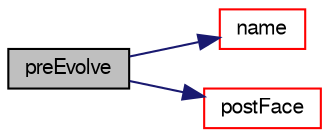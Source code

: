 digraph "preEvolve"
{
  bgcolor="transparent";
  edge [fontname="FreeSans",fontsize="10",labelfontname="FreeSans",labelfontsize="10"];
  node [fontname="FreeSans",fontsize="10",shape=record];
  rankdir="LR";
  Node86 [label="preEvolve",height=0.2,width=0.4,color="black", fillcolor="grey75", style="filled", fontcolor="black"];
  Node86 -> Node87 [color="midnightblue",fontsize="10",style="solid",fontname="FreeSans"];
  Node87 [label="name",height=0.2,width=0.4,color="red",URL="$a12539.html#a82e193fb66ae8aade6c98ed7ff994906",tooltip="Return a string representation of a Scalar. "];
  Node86 -> Node89 [color="midnightblue",fontsize="10",style="solid",fontname="FreeSans"];
  Node89 [label="postFace",height=0.2,width=0.4,color="red",URL="$a23990.html#af22cae8f334fc53e8dec7594c2a62aca",tooltip="Post-face hook. "];
}
